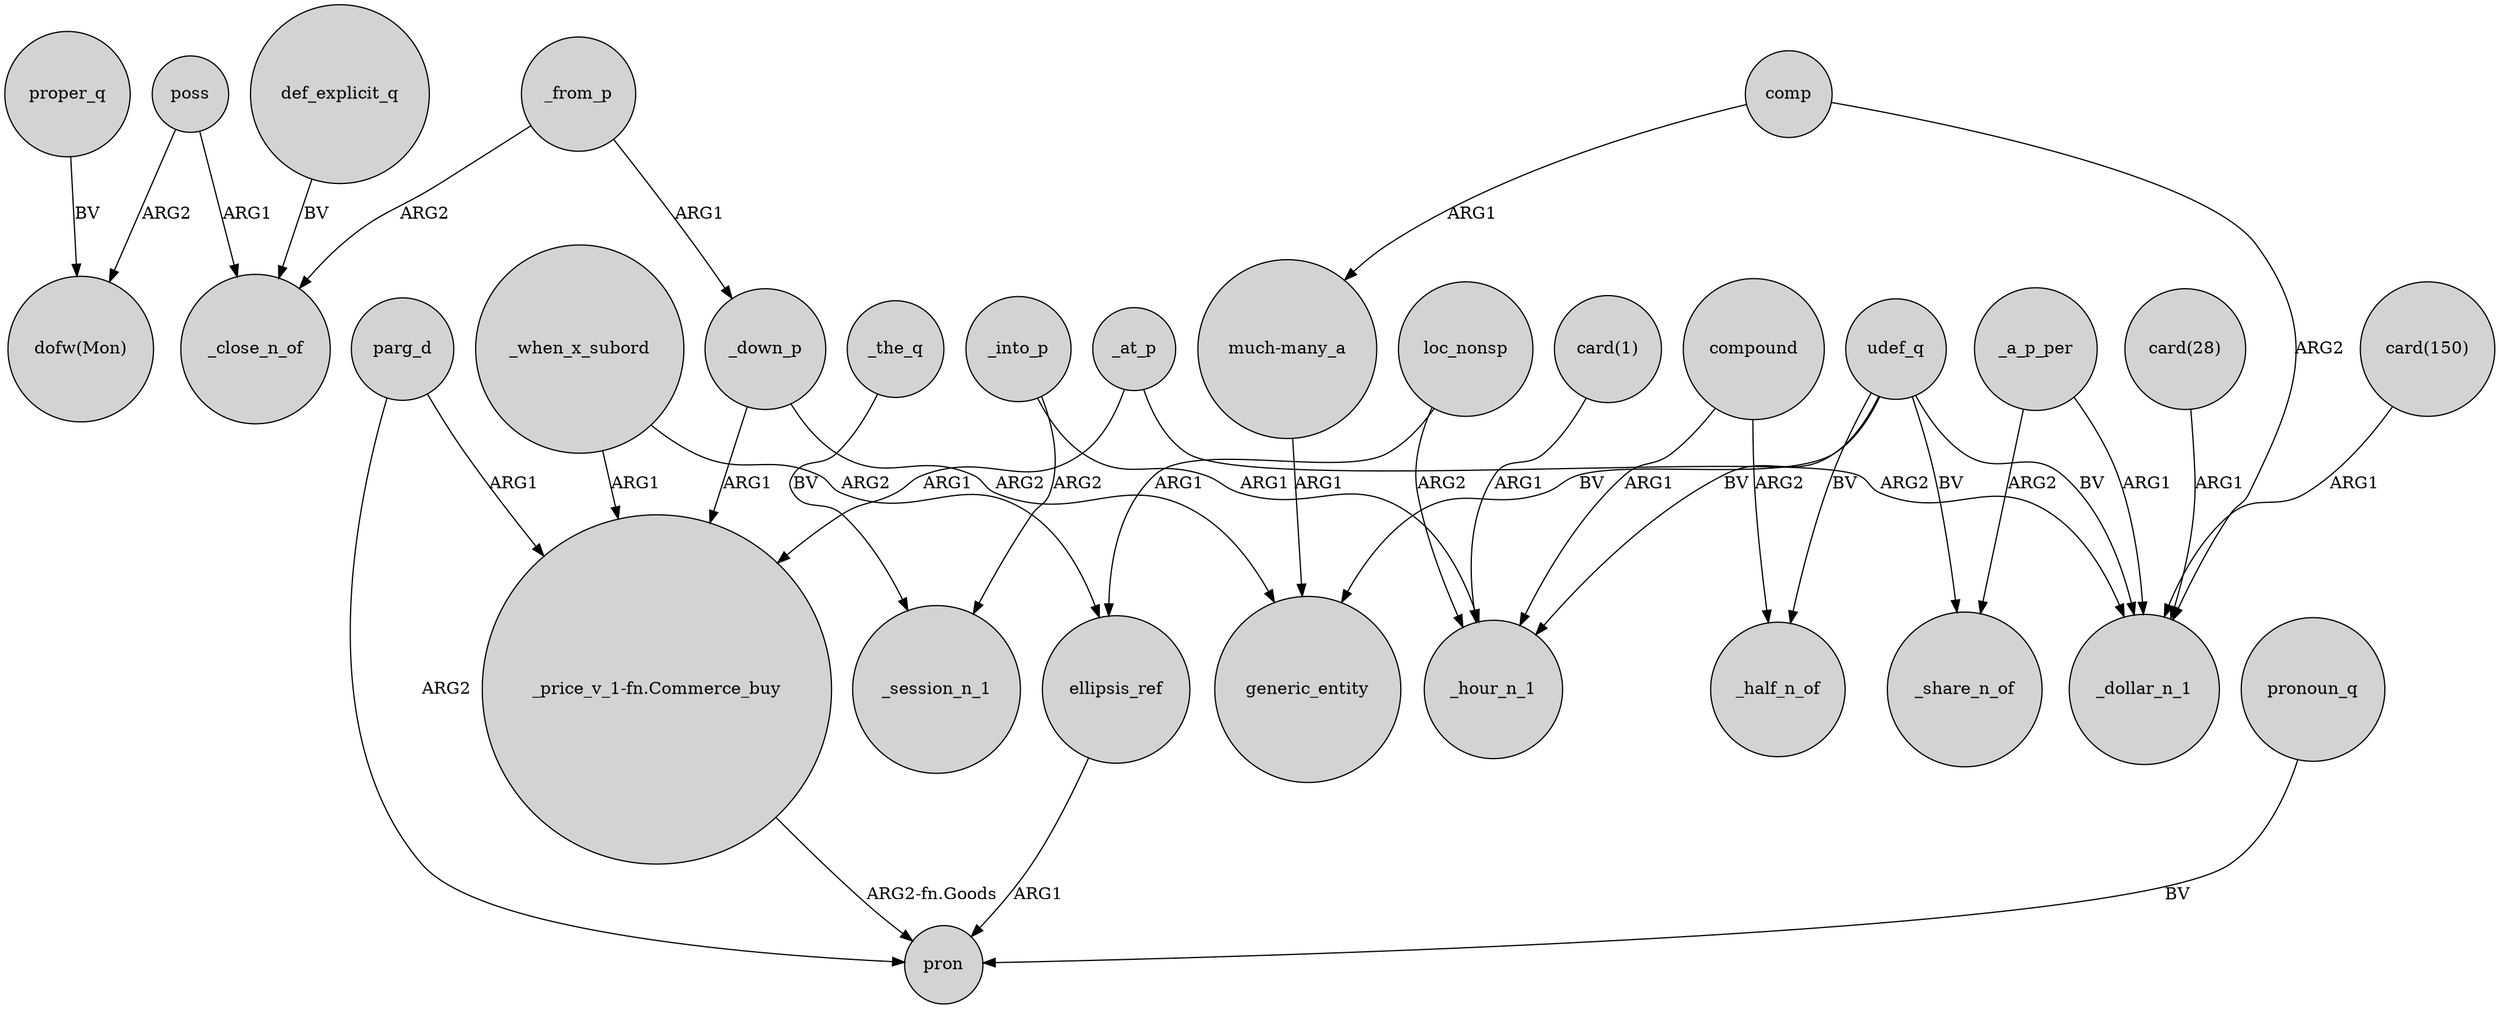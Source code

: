 digraph {
	node [shape=circle style=filled]
	poss -> "dofw(Mon)" [label=ARG2]
	_into_p -> _hour_n_1 [label=ARG1]
	comp -> _dollar_n_1 [label=ARG2]
	"_price_v_1-fn.Commerce_buy" -> pron [label="ARG2-fn.Goods"]
	"card(150)" -> _dollar_n_1 [label=ARG1]
	compound -> _hour_n_1 [label=ARG1]
	_when_x_subord -> ellipsis_ref [label=ARG2]
	_the_q -> _session_n_1 [label=BV]
	parg_d -> pron [label=ARG2]
	"card(28)" -> _dollar_n_1 [label=ARG1]
	proper_q -> "dofw(Mon)" [label=BV]
	_when_x_subord -> "_price_v_1-fn.Commerce_buy" [label=ARG1]
	_at_p -> "_price_v_1-fn.Commerce_buy" [label=ARG1]
	parg_d -> "_price_v_1-fn.Commerce_buy" [label=ARG1]
	_from_p -> _close_n_of [label=ARG2]
	loc_nonsp -> ellipsis_ref [label=ARG1]
	udef_q -> generic_entity [label=BV]
	"card(1)" -> _hour_n_1 [label=ARG1]
	poss -> _close_n_of [label=ARG1]
	ellipsis_ref -> pron [label=ARG1]
	pronoun_q -> pron [label=BV]
	_from_p -> _down_p [label=ARG1]
	comp -> "much-many_a" [label=ARG1]
	_at_p -> _dollar_n_1 [label=ARG2]
	_a_p_per -> _share_n_of [label=ARG2]
	compound -> _half_n_of [label=ARG2]
	"much-many_a" -> generic_entity [label=ARG1]
	_down_p -> generic_entity [label=ARG2]
	_down_p -> "_price_v_1-fn.Commerce_buy" [label=ARG1]
	udef_q -> _share_n_of [label=BV]
	udef_q -> _dollar_n_1 [label=BV]
	_into_p -> _session_n_1 [label=ARG2]
	_a_p_per -> _dollar_n_1 [label=ARG1]
	udef_q -> _hour_n_1 [label=BV]
	udef_q -> _half_n_of [label=BV]
	def_explicit_q -> _close_n_of [label=BV]
	loc_nonsp -> _hour_n_1 [label=ARG2]
}
